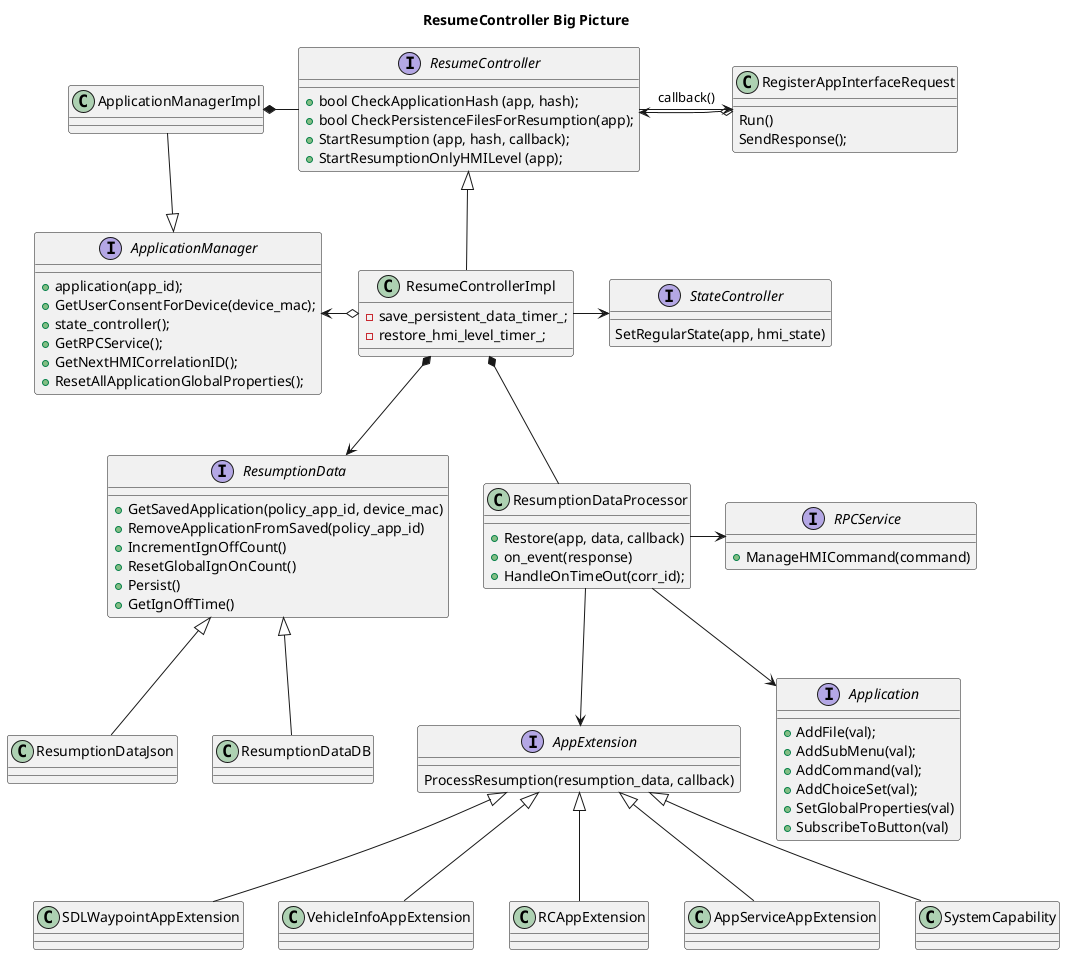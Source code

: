@startuml

title ResumeController Big Picture

interface ApplicationManager {
  + application(app_id);
  + GetUserConsentForDevice(device_mac);
  + state_controller();
  + GetRPCService();
  + GetNextHMICorrelationID();
  + ResetAllApplicationGlobalProperties();
}
class ApplicationManagerImpl
ApplicationManagerImpl -down-|> ApplicationManager

interface ResumeController {
  + bool CheckApplicationHash (app, hash);
  + bool CheckPersistenceFilesForResumption(app);
  + StartResumption (app, hash, callback);
  + StartResumptionOnlyHMILevel (app);
} 

interface ResumptionData {
  + GetSavedApplication(policy_app_id, device_mac)
  + RemoveApplicationFromSaved(policy_app_id)
  + IncrementIgnOffCount()
  + ResetGlobalIgnOnCount()
  + Persist()
  + GetIgnOffTime()
}

class ResumptionDataJson
ResumptionDataJson -up-|> ResumptionData
class ResumptionDataDB
ResumptionDataDB -up-|> ResumptionData

class ResumeControllerImpl {
  - save_persistent_data_timer_;
  - restore_hmi_level_timer_;
}

interface StateController {
  SetRegularState(app, hmi_state)
}

ResumeControllerImpl -right-> StateController

ResumeControllerImpl *--> ResumptionData 

ResumeControllerImpl -up-|> ResumeController
RegisterAppInterfaceRequest o-left-> ResumeController
ResumeController --> RegisterAppInterfaceRequest : callback()

ApplicationManagerImpl *- ResumeController  
ResumeControllerImpl o-left-> ApplicationManager

class RegisterAppInterfaceRequest {
  Run()
  SendResponse();
}



class ResumptionDataProcessor {
  + Restore(app, data, callback)
  + on_event(response)
  + HandleOnTimeOut(corr_id);
}

ResumeControllerImpl *-- ResumptionDataProcessor 

interface AppExtension {
  ProcessResumption(resumption_data, callback)
}

interface Application {
  + AddFile(val);
  + AddSubMenu(val);
  + AddCommand(val);
  + AddChoiceSet(val);
  + SetGlobalProperties(val)
  + SubscribeToButton(val)
}


ResumptionDataProcessor --> AppExtension
ResumptionDataProcessor --> Application

interface RPCService {
  + ManageHMICommand(command)
}

ResumptionDataProcessor -right-> RPCService

SDLWaypointAppExtension -up-|> AppExtension
VehicleInfoAppExtension -up-|> AppExtension
RCAppExtension -up-|> AppExtension
AppServiceAppExtension -up-|> AppExtension
SystemCapability -up-|> AppExtension

@enduml
